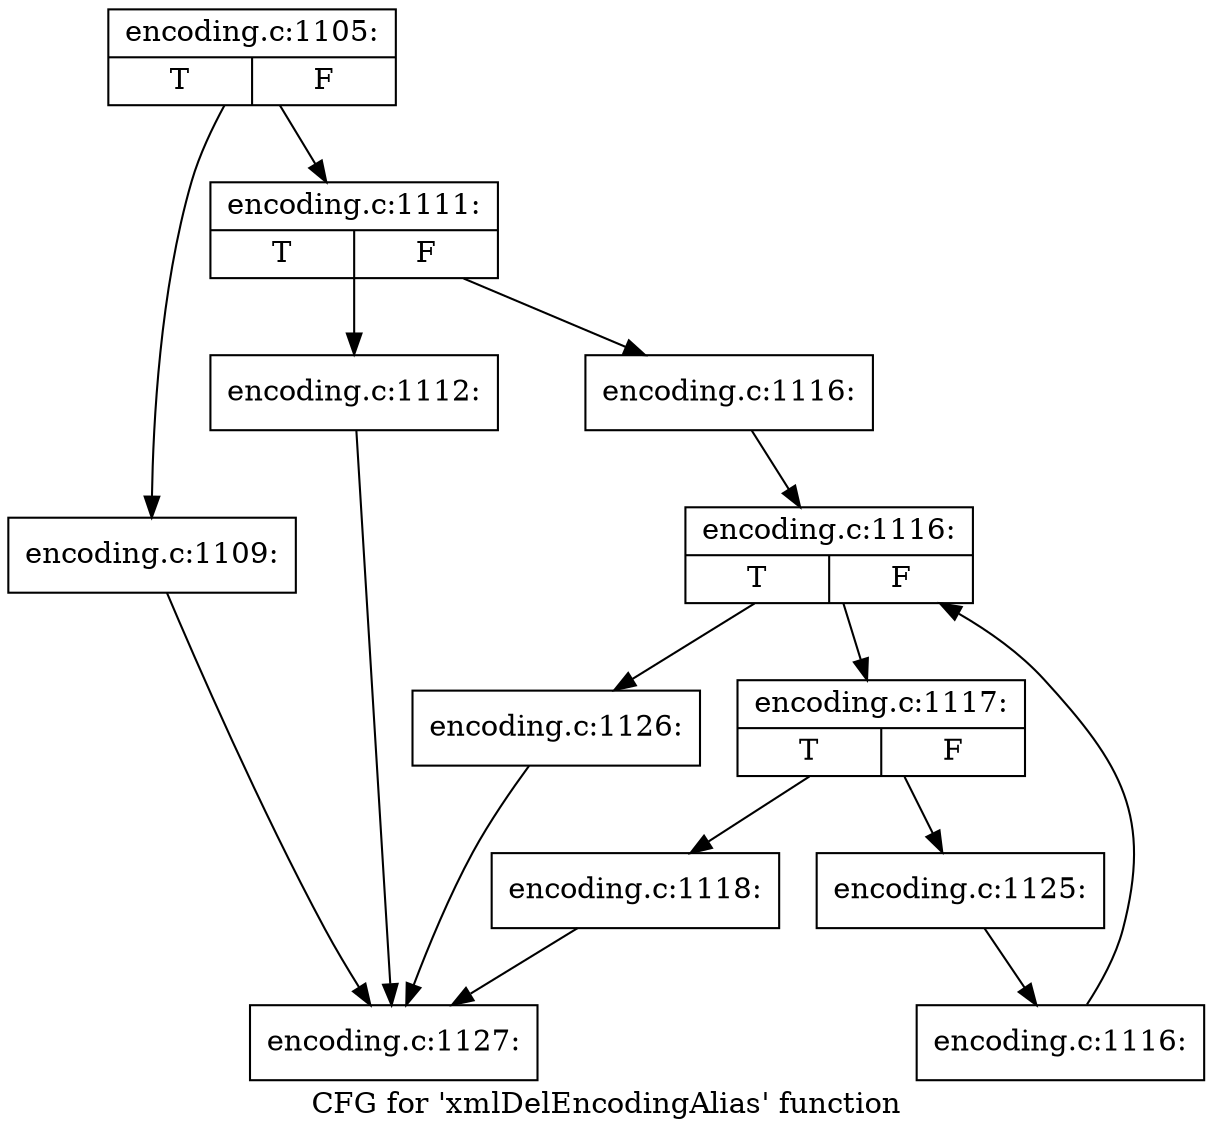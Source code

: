 digraph "CFG for 'xmlDelEncodingAlias' function" {
	label="CFG for 'xmlDelEncodingAlias' function";

	Node0x464bbf0 [shape=record,label="{encoding.c:1105:|{<s0>T|<s1>F}}"];
	Node0x464bbf0 -> Node0x4642250;
	Node0x464bbf0 -> Node0x46422a0;
	Node0x4642250 [shape=record,label="{encoding.c:1109:}"];
	Node0x4642250 -> Node0x464bf20;
	Node0x46422a0 [shape=record,label="{encoding.c:1111:|{<s0>T|<s1>F}}"];
	Node0x46422a0 -> Node0x464c950;
	Node0x46422a0 -> Node0x464c9a0;
	Node0x464c950 [shape=record,label="{encoding.c:1112:}"];
	Node0x464c950 -> Node0x464bf20;
	Node0x464c9a0 [shape=record,label="{encoding.c:1116:}"];
	Node0x464c9a0 -> Node0x464cf90;
	Node0x464cf90 [shape=record,label="{encoding.c:1116:|{<s0>T|<s1>F}}"];
	Node0x464cf90 -> Node0x464d270;
	Node0x464cf90 -> Node0x464cdf0;
	Node0x464d270 [shape=record,label="{encoding.c:1117:|{<s0>T|<s1>F}}"];
	Node0x464d270 -> Node0x464d660;
	Node0x464d270 -> Node0x464d610;
	Node0x464d610 [shape=record,label="{encoding.c:1118:}"];
	Node0x464d610 -> Node0x464bf20;
	Node0x464d660 [shape=record,label="{encoding.c:1125:}"];
	Node0x464d660 -> Node0x464d1e0;
	Node0x464d1e0 [shape=record,label="{encoding.c:1116:}"];
	Node0x464d1e0 -> Node0x464cf90;
	Node0x464cdf0 [shape=record,label="{encoding.c:1126:}"];
	Node0x464cdf0 -> Node0x464bf20;
	Node0x464bf20 [shape=record,label="{encoding.c:1127:}"];
}
